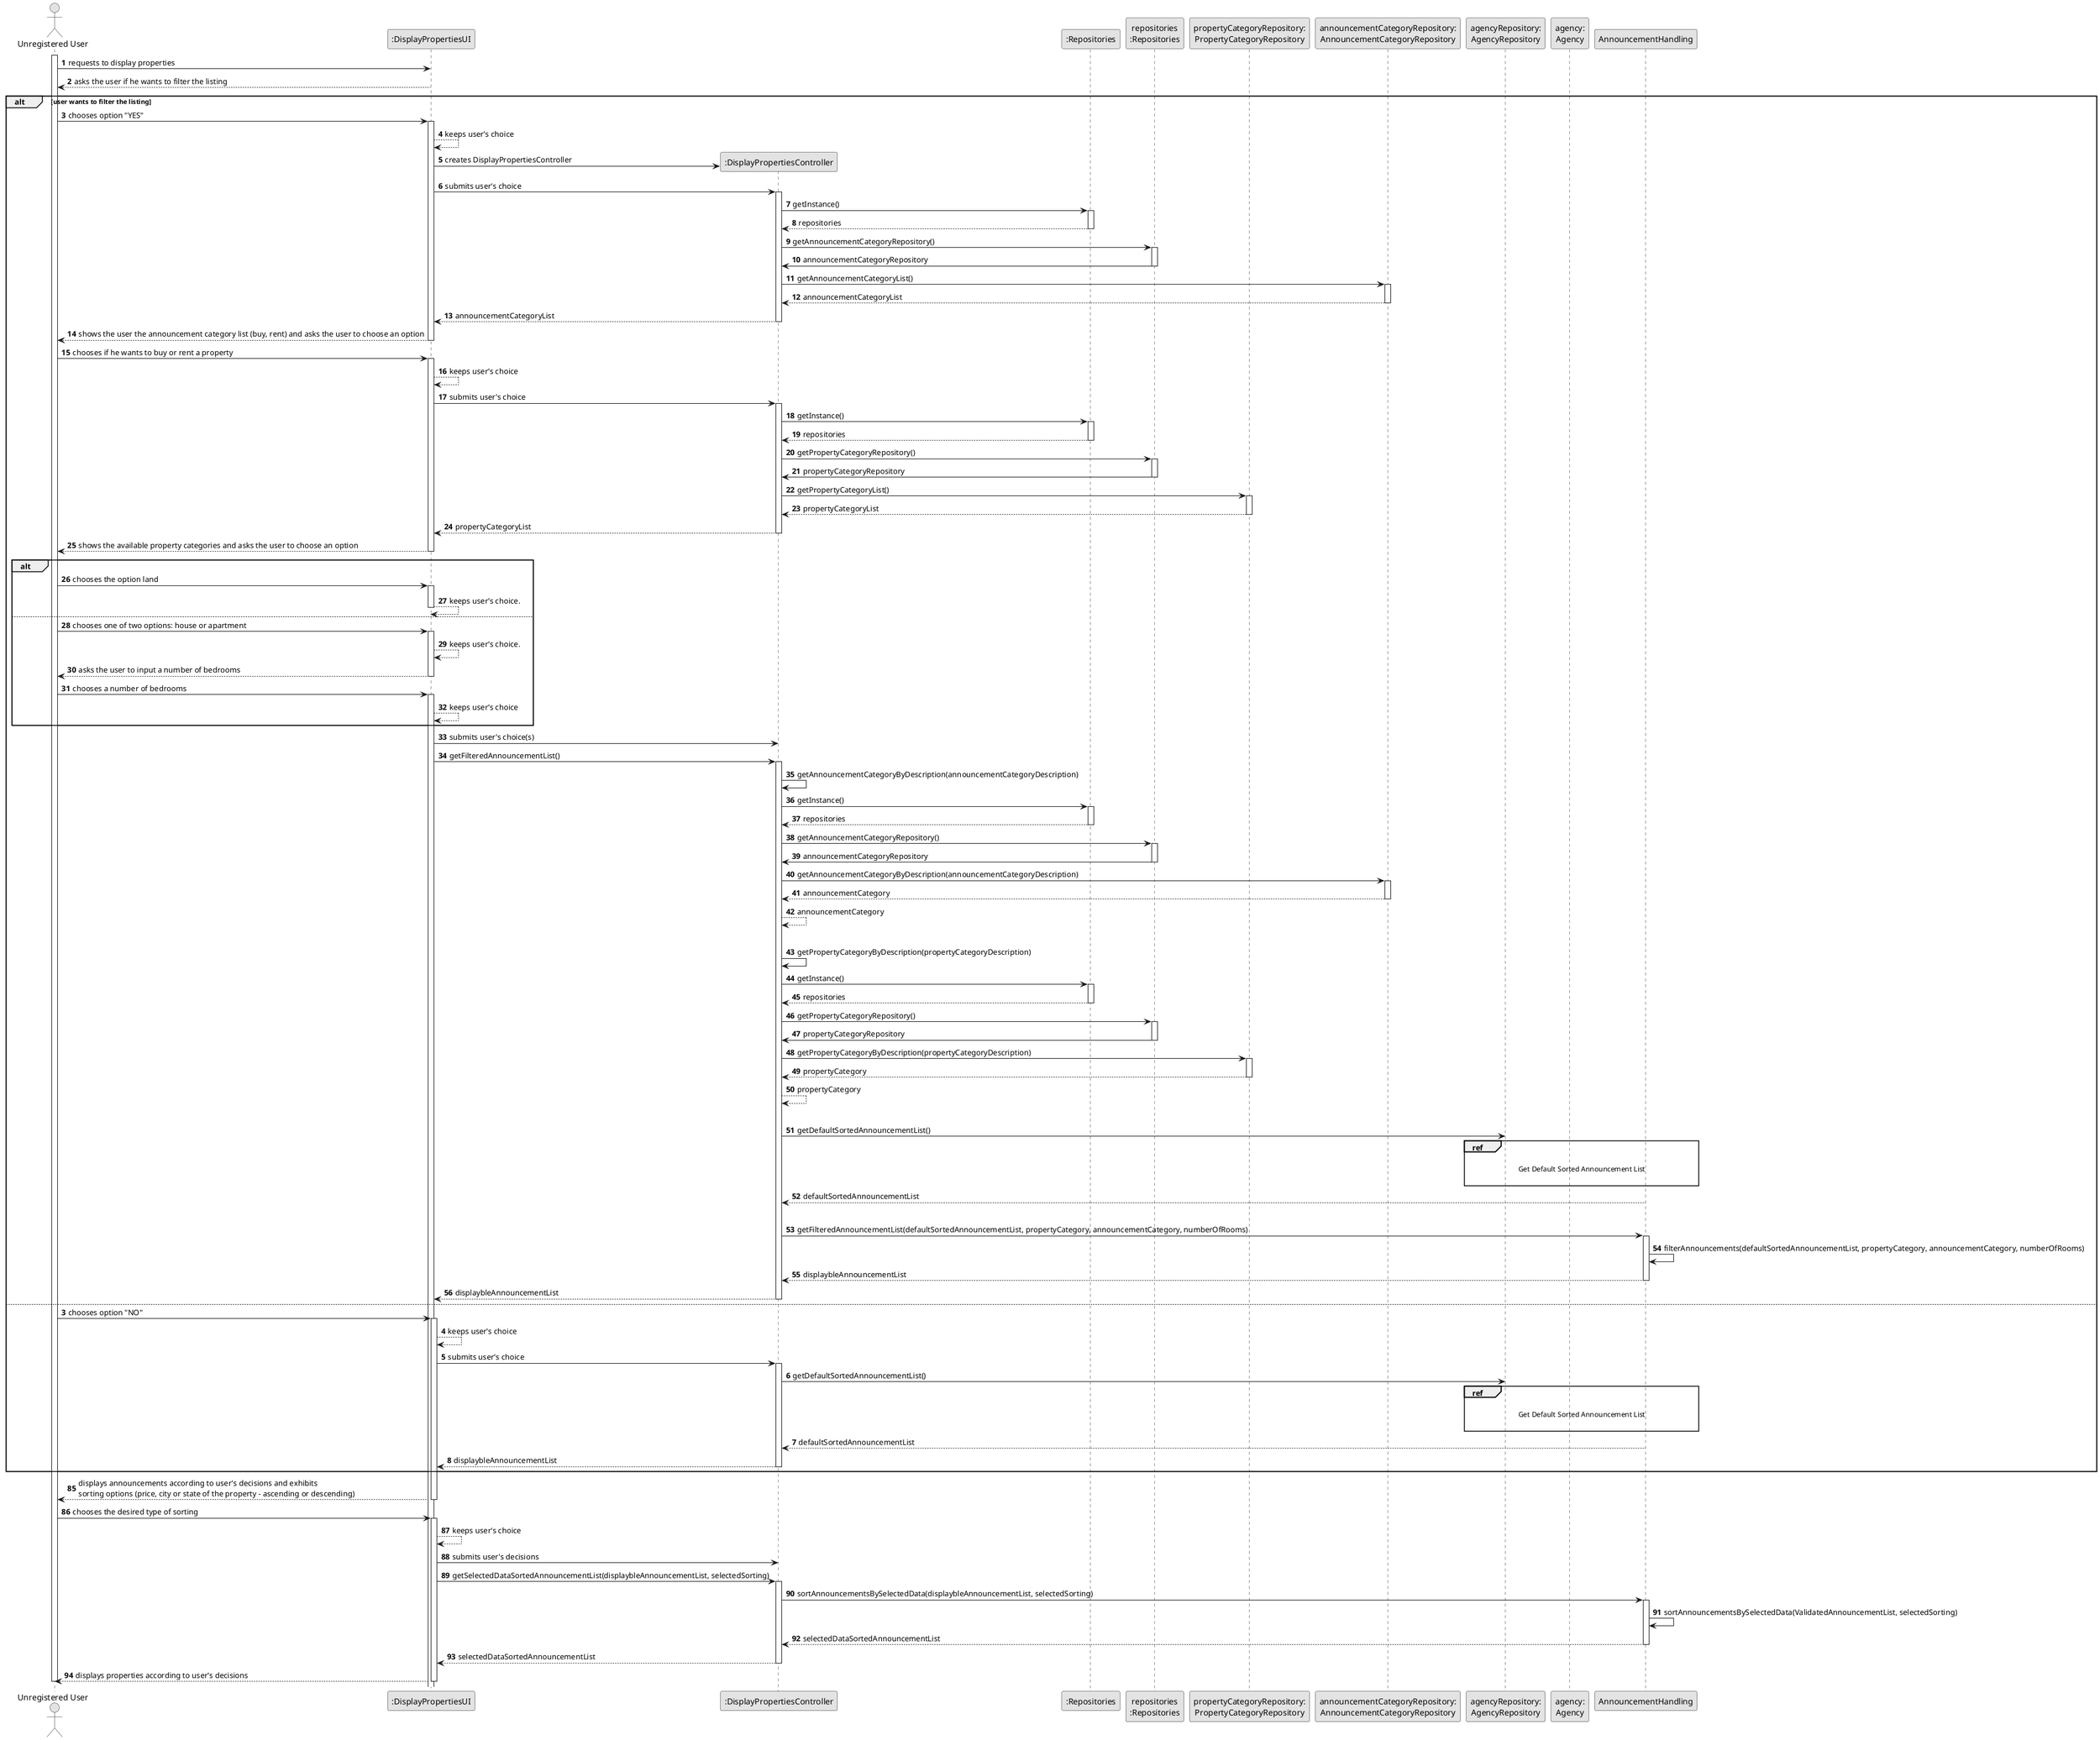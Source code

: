 @startuml

skinparam monochrome true
skinparam packageStyle rectangle
skinparam shadowing false

autonumber

actor "Unregistered User" as User
participant ":DisplayPropertiesUI" as UI
participant ":DisplayPropertiesController" as CTRL
participant ":Repositories" as Repository
participant "repositories\n:Repositories" as Repositories
participant "propertyCategoryRepository:\nPropertyCategoryRepository" as PropertyCategoryRepository
participant "announcementCategoryRepository:\nAnnouncementCategoryRepository" as AnnouncementCategoryRepository
participant "agencyRepository:\nAgencyRepository" as AgencyRepository
participant "agency:\nAgency" as Agency
participant "AnnouncementHandling" as AnnouncementHandling
activate User

        User -> UI : requests to display properties

        UI --> User: asks the user if he wants to filter the listing

        alt user wants to filter the listing
            User -> UI: chooses option "YES"
            activate UI

                UI --> UI: keeps user's choice

                UI -> CTRL**: creates DisplayPropertiesController

                UI -> CTRL: submits user's choice
                activate CTRL

                    CTRL -> Repository: getInstance()
                    activate Repository

                        Repository --> CTRL: repositories
                    deactivate Repository

                    CTRL -> Repositories : getAnnouncementCategoryRepository()
                    activate Repositories

                        Repositories -> CTRL : announcementCategoryRepository
                    deactivate Repositories

                    CTRL -> AnnouncementCategoryRepository : getAnnouncementCategoryList()
                    activate AnnouncementCategoryRepository

                        AnnouncementCategoryRepository --> CTRL : announcementCategoryList
                    deactivate AnnouncementCategoryRepository

                    CTRL --> UI : announcementCategoryList
                deactivate CTRL

                UI --> User: shows the user the announcement category list (buy, rent) and asks the user to choose an option
            deactivate UI

            User -> UI: chooses if he wants to buy or rent a property
            activate UI

                UI --> UI: keeps user's choice

                UI -> CTRL: submits user's choice
                activate CTRL

                    CTRL -> Repository: getInstance()
                    activate Repository

                        Repository --> CTRL: repositories
                    deactivate Repository

                    CTRL -> Repositories : getPropertyCategoryRepository()
                    activate Repositories

                        Repositories -> CTRL : propertyCategoryRepository
                    deactivate Repositories

                    CTRL -> PropertyCategoryRepository : getPropertyCategoryList()
                    activate PropertyCategoryRepository

                        PropertyCategoryRepository --> CTRL : propertyCategoryList
                    deactivate PropertyCategoryRepository

                    CTRL --> UI : propertyCategoryList
                deactivate CTRL

                UI --> User: shows the available property categories and asks the user to choose an option
            deactivate UI

            alt
                User -> UI: chooses the option land
                activate UI

                    UI --> UI: keeps user's choice.
                deactivate UI

            else

                User -> UI: chooses one of two options: house or apartment
                activate UI

                    UI --> UI: keeps user's choice.

                    UI --> User: asks the user to input a number of bedrooms
                deactivate UI

            User -> UI: chooses a number of bedrooms
            activate UI

                UI --> UI: keeps user's choice

            end

            UI -> CTRL: submits user's choice(s)

            UI -> CTRL : getFilteredAnnouncementList()
            activate CTRL

                CTRL -> CTRL : getAnnouncementCategoryByDescription(announcementCategoryDescription)

                CTRL -> Repository : getInstance()
                activate Repository

                    Repository --> CTRL: repositories
                deactivate Repository

                CTRL -> Repositories : getAnnouncementCategoryRepository()
                activate Repositories

                    Repositories -> CTRL : announcementCategoryRepository
                deactivate Repositories

                CTRL -> AnnouncementCategoryRepository : getAnnouncementCategoryByDescription(announcementCategoryDescription)
                activate AnnouncementCategoryRepository

                    AnnouncementCategoryRepository --> CTRL : announcementCategory
                deactivate AnnouncementCategoryRepository

                CTRL --> CTRL : announcementCategory

                |||
                CTRL -> CTRL : getPropertyCategoryByDescription(propertyCategoryDescription)

                    CTRL -> Repository: getInstance()
                    activate Repository

                        Repository --> CTRL: repositories
                    deactivate Repository

                    CTRL -> Repositories : getPropertyCategoryRepository()
                    activate Repositories

                        Repositories -> CTRL : propertyCategoryRepository
                    deactivate Repositories

                    CTRL -> PropertyCategoryRepository : getPropertyCategoryByDescription(propertyCategoryDescription)
                    activate PropertyCategoryRepository

                        PropertyCategoryRepository --> CTRL : propertyCategory
                    deactivate PropertyCategoryRepository

                    CTRL --> CTRL : propertyCategory

                |||
                CTRL -> AgencyRepository: getDefaultSortedAnnouncementList()
                ref over AgencyRepository, AnnouncementHandling

                    Get Default Sorted Announcement List

                end

                    AnnouncementHandling --> CTRL: defaultSortedAnnouncementList
                deactivate AnnouncementHandling

                |||
                CTRL -> AnnouncementHandling: getFilteredAnnouncementList(defaultSortedAnnouncementList, propertyCategory, announcementCategory, numberOfRooms)
                activate AnnouncementHandling

                    AnnouncementHandling -> AnnouncementHandling: filterAnnouncements(defaultSortedAnnouncementList, propertyCategory, announcementCategory, numberOfRooms)

                    AnnouncementHandling --> CTRL: displaybleAnnouncementList
                deactivate AnnouncementHandling

                CTRL --> UI: displaybleAnnouncementList
            deactivate CTRL

        else

            autonumber 3

            User -> UI: chooses option "NO"
            activate UI

                UI --> UI: keeps user's choice

                UI -> CTRL: submits user's choice
                activate CTRL

                    CTRL -> AgencyRepository: getDefaultSortedAnnouncementList()

                    ref over AgencyRepository, AnnouncementHandling

                        Get Default Sorted Announcement List

                    end

                        AnnouncementHandling --> CTRL: defaultSortedAnnouncementList
                    deactivate AnnouncementHandling

                    CTRL --> UI: displaybleAnnouncementList
            deactivate CTRL

        end
        autonumber 85

        UI --> User: displays announcements according to user's decisions and exhibits \nsorting options (price, city or state of the property - ascending or descending)
    deactivate UI

    User -> UI : chooses the desired type of sorting
    activate UI

        UI --> UI: keeps user's choice

        UI -> CTRL: submits user's decisions

        UI -> CTRL: getSelectedDataSortedAnnouncementList(displaybleAnnouncementList, selectedSorting)
        activate CTRL

            CTRL -> AnnouncementHandling: sortAnnouncementsBySelectedData(displaybleAnnouncementList, selectedSorting)
            activate AnnouncementHandling

                AnnouncementHandling -> AnnouncementHandling: sortAnnouncementsBySelectedData(ValidatedAnnouncementList, selectedSorting)

                AnnouncementHandling --> CTRL :selectedDataSortedAnnouncementList
            deactivate AnnouncementHandling

            CTRL --> UI : selectedDataSortedAnnouncementList
        deactivate CTRL

        UI --> User : displays properties according to user's decisions
    deactivate UI

deactivate User

@enduml